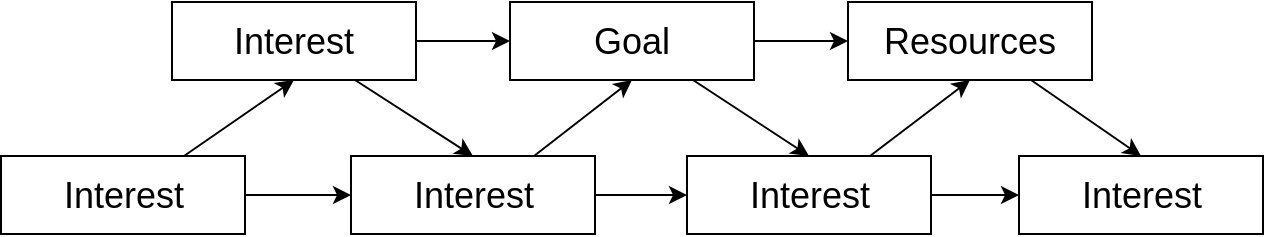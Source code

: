 <mxfile version="15.7.0" type="github">
  <diagram id="W1n0xJTwtnA2ZiZq_vgP" name="Page-1">
    <mxGraphModel dx="702" dy="582" grid="0" gridSize="10" guides="1" tooltips="1" connect="1" arrows="1" fold="1" page="0" pageScale="1" pageWidth="827" pageHeight="1169" math="0" shadow="0">
      <root>
        <mxCell id="0" />
        <mxCell id="1" parent="0" />
        <mxCell id="PIcxlMwWRN_qjcVYOb5J-1" value="&lt;font style=&quot;font-size: 18px&quot;&gt;Goal&lt;/font&gt;" style="rounded=0;whiteSpace=wrap;html=1;" vertex="1" parent="1">
          <mxGeometry x="659" y="353" width="122" height="39" as="geometry" />
        </mxCell>
        <mxCell id="PIcxlMwWRN_qjcVYOb5J-15" value="&lt;font style=&quot;font-size: 18px&quot;&gt;Interest&lt;/font&gt;" style="rounded=0;whiteSpace=wrap;html=1;" vertex="1" parent="1">
          <mxGeometry x="490" y="353" width="122" height="39" as="geometry" />
        </mxCell>
        <mxCell id="PIcxlMwWRN_qjcVYOb5J-19" value="&lt;font style=&quot;font-size: 18px&quot;&gt;Resources&lt;/font&gt;" style="rounded=0;whiteSpace=wrap;html=1;" vertex="1" parent="1">
          <mxGeometry x="828" y="353" width="122" height="39" as="geometry" />
        </mxCell>
        <mxCell id="PIcxlMwWRN_qjcVYOb5J-21" value="&lt;font style=&quot;font-size: 18px&quot;&gt;Interest&lt;/font&gt;" style="rounded=0;whiteSpace=wrap;html=1;" vertex="1" parent="1">
          <mxGeometry x="404.5" y="430" width="122" height="39" as="geometry" />
        </mxCell>
        <mxCell id="PIcxlMwWRN_qjcVYOb5J-22" value="&lt;font style=&quot;font-size: 18px&quot;&gt;Interest&lt;/font&gt;" style="rounded=0;whiteSpace=wrap;html=1;" vertex="1" parent="1">
          <mxGeometry x="747.5" y="430" width="122" height="39" as="geometry" />
        </mxCell>
        <mxCell id="PIcxlMwWRN_qjcVYOb5J-23" value="&lt;font style=&quot;font-size: 18px&quot;&gt;Interest&lt;/font&gt;" style="rounded=0;whiteSpace=wrap;html=1;" vertex="1" parent="1">
          <mxGeometry x="579.5" y="430" width="122" height="39" as="geometry" />
        </mxCell>
        <mxCell id="PIcxlMwWRN_qjcVYOb5J-24" value="&lt;font style=&quot;font-size: 18px&quot;&gt;Interest&lt;/font&gt;" style="rounded=0;whiteSpace=wrap;html=1;" vertex="1" parent="1">
          <mxGeometry x="913.5" y="430" width="122" height="39" as="geometry" />
        </mxCell>
        <mxCell id="PIcxlMwWRN_qjcVYOb5J-25" value="" style="endArrow=classic;html=1;rounded=0;fontSize=18;startSize=15;strokeWidth=1;entryX=0;entryY=0.5;entryDx=0;entryDy=0;exitX=1;exitY=0.5;exitDx=0;exitDy=0;" edge="1" parent="1" source="PIcxlMwWRN_qjcVYOb5J-15" target="PIcxlMwWRN_qjcVYOb5J-1">
          <mxGeometry width="50" height="50" relative="1" as="geometry">
            <mxPoint x="575" y="420" as="sourcePoint" />
            <mxPoint x="625" y="370" as="targetPoint" />
          </mxGeometry>
        </mxCell>
        <mxCell id="PIcxlMwWRN_qjcVYOb5J-26" value="" style="endArrow=classic;html=1;rounded=0;fontSize=18;startSize=15;strokeWidth=1;entryX=0;entryY=0.5;entryDx=0;entryDy=0;exitX=1;exitY=0.5;exitDx=0;exitDy=0;" edge="1" parent="1" source="PIcxlMwWRN_qjcVYOb5J-1" target="PIcxlMwWRN_qjcVYOb5J-19">
          <mxGeometry width="50" height="50" relative="1" as="geometry">
            <mxPoint x="681" y="420" as="sourcePoint" />
            <mxPoint x="731" y="370" as="targetPoint" />
          </mxGeometry>
        </mxCell>
        <mxCell id="PIcxlMwWRN_qjcVYOb5J-27" value="" style="endArrow=classic;html=1;rounded=0;fontSize=18;startSize=15;strokeWidth=1;exitX=1;exitY=0.5;exitDx=0;exitDy=0;entryX=0;entryY=0.5;entryDx=0;entryDy=0;" edge="1" parent="1" source="PIcxlMwWRN_qjcVYOb5J-21" target="PIcxlMwWRN_qjcVYOb5J-23">
          <mxGeometry width="50" height="50" relative="1" as="geometry">
            <mxPoint x="677.5" y="430" as="sourcePoint" />
            <mxPoint x="727.5" y="380" as="targetPoint" />
          </mxGeometry>
        </mxCell>
        <mxCell id="PIcxlMwWRN_qjcVYOb5J-28" value="" style="endArrow=classic;html=1;rounded=0;fontSize=18;startSize=15;strokeWidth=1;entryX=0;entryY=0.5;entryDx=0;entryDy=0;exitX=1;exitY=0.5;exitDx=0;exitDy=0;" edge="1" parent="1" source="PIcxlMwWRN_qjcVYOb5J-23" target="PIcxlMwWRN_qjcVYOb5J-22">
          <mxGeometry width="50" height="50" relative="1" as="geometry">
            <mxPoint x="687.5" y="440" as="sourcePoint" />
            <mxPoint x="737.5" y="390" as="targetPoint" />
          </mxGeometry>
        </mxCell>
        <mxCell id="PIcxlMwWRN_qjcVYOb5J-29" value="" style="endArrow=classic;html=1;rounded=0;fontSize=18;startSize=15;strokeWidth=1;exitX=1;exitY=0.5;exitDx=0;exitDy=0;entryX=0;entryY=0.5;entryDx=0;entryDy=0;" edge="1" parent="1" source="PIcxlMwWRN_qjcVYOb5J-22" target="PIcxlMwWRN_qjcVYOb5J-24">
          <mxGeometry width="50" height="50" relative="1" as="geometry">
            <mxPoint x="697.5" y="450" as="sourcePoint" />
            <mxPoint x="747.5" y="400" as="targetPoint" />
          </mxGeometry>
        </mxCell>
        <mxCell id="PIcxlMwWRN_qjcVYOb5J-40" value="" style="endArrow=classic;html=1;rounded=0;fontSize=18;startSize=15;strokeWidth=1;exitX=0.75;exitY=0;exitDx=0;exitDy=0;entryX=0.5;entryY=1;entryDx=0;entryDy=0;" edge="1" parent="1" source="PIcxlMwWRN_qjcVYOb5J-21" target="PIcxlMwWRN_qjcVYOb5J-15">
          <mxGeometry width="50" height="50" relative="1" as="geometry">
            <mxPoint x="716" y="420" as="sourcePoint" />
            <mxPoint x="766" y="370" as="targetPoint" />
          </mxGeometry>
        </mxCell>
        <mxCell id="PIcxlMwWRN_qjcVYOb5J-42" value="" style="endArrow=classic;html=1;rounded=0;fontSize=18;startSize=15;strokeWidth=1;exitX=0.75;exitY=1;exitDx=0;exitDy=0;entryX=0.5;entryY=0;entryDx=0;entryDy=0;" edge="1" parent="1" source="PIcxlMwWRN_qjcVYOb5J-15" target="PIcxlMwWRN_qjcVYOb5J-23">
          <mxGeometry width="50" height="50" relative="1" as="geometry">
            <mxPoint x="716" y="420" as="sourcePoint" />
            <mxPoint x="766" y="370" as="targetPoint" />
          </mxGeometry>
        </mxCell>
        <mxCell id="PIcxlMwWRN_qjcVYOb5J-43" value="" style="endArrow=classic;html=1;rounded=0;fontSize=18;startSize=15;strokeWidth=1;exitX=0.75;exitY=0;exitDx=0;exitDy=0;entryX=0.5;entryY=1;entryDx=0;entryDy=0;" edge="1" parent="1" source="PIcxlMwWRN_qjcVYOb5J-23" target="PIcxlMwWRN_qjcVYOb5J-1">
          <mxGeometry width="50" height="50" relative="1" as="geometry">
            <mxPoint x="726" y="430" as="sourcePoint" />
            <mxPoint x="776" y="380" as="targetPoint" />
          </mxGeometry>
        </mxCell>
        <mxCell id="PIcxlMwWRN_qjcVYOb5J-44" value="" style="endArrow=classic;html=1;rounded=0;fontSize=18;startSize=15;strokeWidth=1;exitX=0.75;exitY=1;exitDx=0;exitDy=0;entryX=0.5;entryY=0;entryDx=0;entryDy=0;" edge="1" parent="1" source="PIcxlMwWRN_qjcVYOb5J-1" target="PIcxlMwWRN_qjcVYOb5J-22">
          <mxGeometry width="50" height="50" relative="1" as="geometry">
            <mxPoint x="736" y="440" as="sourcePoint" />
            <mxPoint x="786" y="390" as="targetPoint" />
          </mxGeometry>
        </mxCell>
        <mxCell id="PIcxlMwWRN_qjcVYOb5J-45" value="" style="endArrow=classic;html=1;rounded=0;fontSize=18;startSize=15;strokeWidth=1;entryX=0.5;entryY=1;entryDx=0;entryDy=0;exitX=0.75;exitY=0;exitDx=0;exitDy=0;" edge="1" parent="1" source="PIcxlMwWRN_qjcVYOb5J-22" target="PIcxlMwWRN_qjcVYOb5J-19">
          <mxGeometry width="50" height="50" relative="1" as="geometry">
            <mxPoint x="746" y="450" as="sourcePoint" />
            <mxPoint x="796" y="400" as="targetPoint" />
          </mxGeometry>
        </mxCell>
        <mxCell id="PIcxlMwWRN_qjcVYOb5J-46" value="" style="endArrow=classic;html=1;rounded=0;fontSize=18;startSize=15;strokeWidth=1;exitX=0.75;exitY=1;exitDx=0;exitDy=0;entryX=0.5;entryY=0;entryDx=0;entryDy=0;" edge="1" parent="1" source="PIcxlMwWRN_qjcVYOb5J-19" target="PIcxlMwWRN_qjcVYOb5J-24">
          <mxGeometry width="50" height="50" relative="1" as="geometry">
            <mxPoint x="756" y="460" as="sourcePoint" />
            <mxPoint x="806" y="410" as="targetPoint" />
          </mxGeometry>
        </mxCell>
      </root>
    </mxGraphModel>
  </diagram>
</mxfile>
